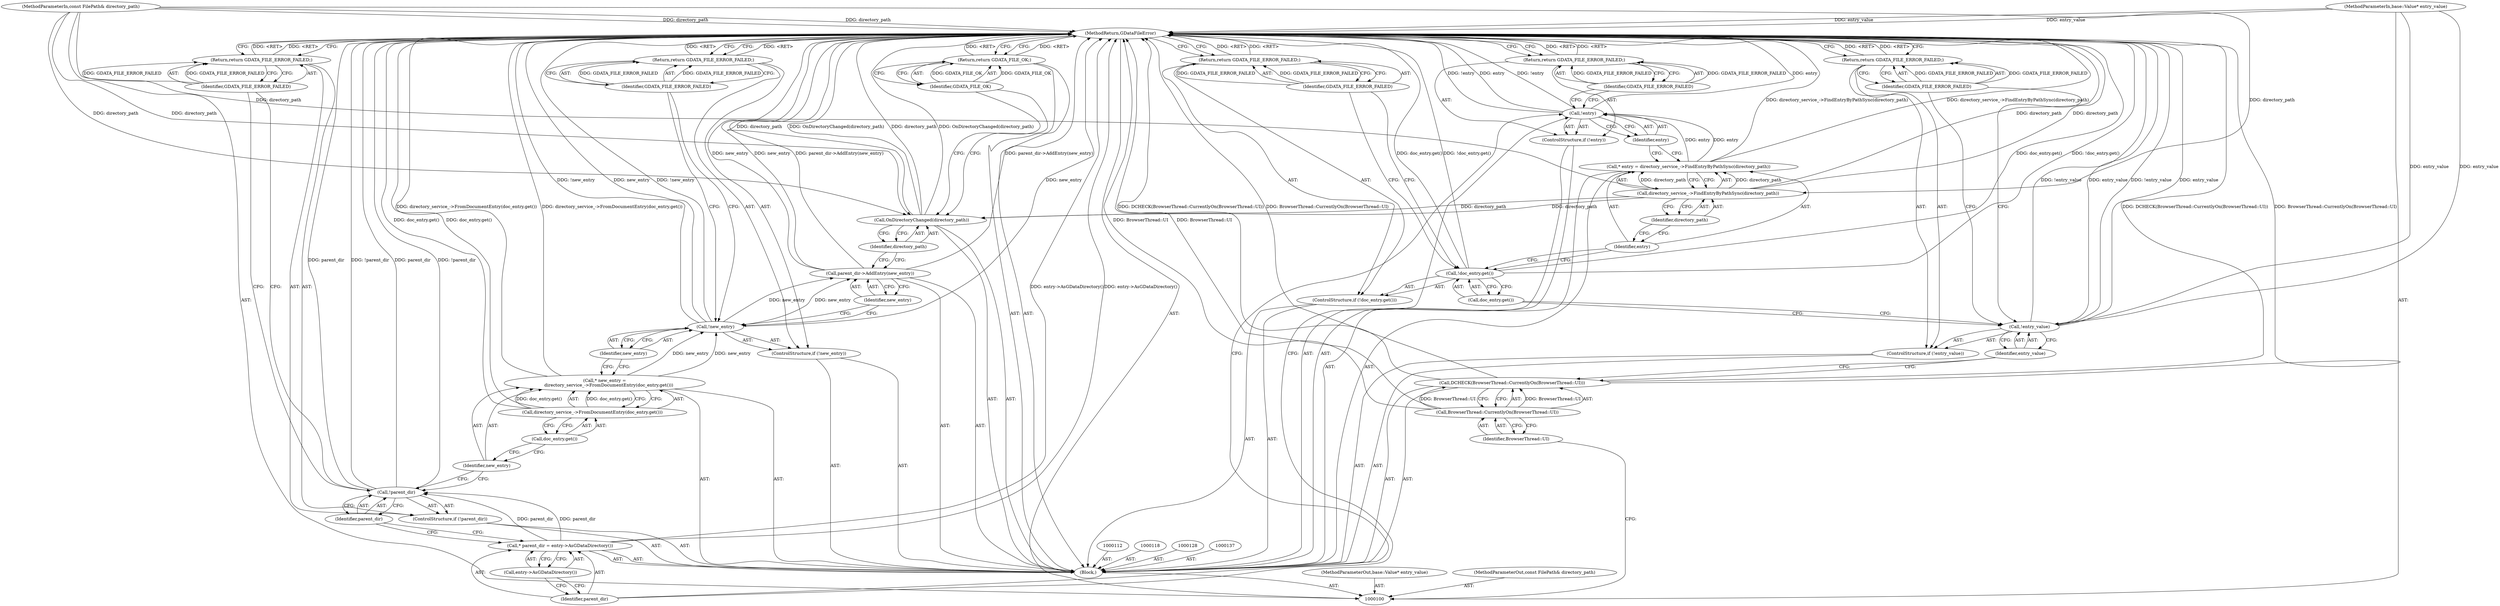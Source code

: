 digraph "0_Chrome_dd3b6fe574edad231c01c78e4647a74c38dc4178" {
"1000153" [label="(MethodReturn,GDataFileError)"];
"1000113" [label="(ControlStructure,if (!doc_entry.get()))"];
"1000114" [label="(Call,!doc_entry.get())"];
"1000115" [label="(Call,doc_entry.get())"];
"1000117" [label="(Identifier,GDATA_FILE_ERROR_FAILED)"];
"1000116" [label="(Return,return GDATA_FILE_ERROR_FAILED;)"];
"1000119" [label="(Call,* entry = directory_service_->FindEntryByPathSync(directory_path))"];
"1000120" [label="(Identifier,entry)"];
"1000121" [label="(Call,directory_service_->FindEntryByPathSync(directory_path))"];
"1000122" [label="(Identifier,directory_path)"];
"1000123" [label="(ControlStructure,if (!entry))"];
"1000124" [label="(Call,!entry)"];
"1000125" [label="(Identifier,entry)"];
"1000127" [label="(Identifier,GDATA_FILE_ERROR_FAILED)"];
"1000126" [label="(Return,return GDATA_FILE_ERROR_FAILED;)"];
"1000129" [label="(Call,* parent_dir = entry->AsGDataDirectory())"];
"1000130" [label="(Identifier,parent_dir)"];
"1000131" [label="(Call,entry->AsGDataDirectory())"];
"1000132" [label="(ControlStructure,if (!parent_dir))"];
"1000133" [label="(Call,!parent_dir)"];
"1000134" [label="(Identifier,parent_dir)"];
"1000136" [label="(Identifier,GDATA_FILE_ERROR_FAILED)"];
"1000135" [label="(Return,return GDATA_FILE_ERROR_FAILED;)"];
"1000102" [label="(MethodParameterIn,base::Value* entry_value)"];
"1000203" [label="(MethodParameterOut,base::Value* entry_value)"];
"1000101" [label="(MethodParameterIn,const FilePath& directory_path)"];
"1000202" [label="(MethodParameterOut,const FilePath& directory_path)"];
"1000103" [label="(Block,)"];
"1000138" [label="(Call,* new_entry =\n      directory_service_->FromDocumentEntry(doc_entry.get()))"];
"1000139" [label="(Identifier,new_entry)"];
"1000141" [label="(Call,doc_entry.get())"];
"1000140" [label="(Call,directory_service_->FromDocumentEntry(doc_entry.get()))"];
"1000142" [label="(ControlStructure,if (!new_entry))"];
"1000143" [label="(Call,!new_entry)"];
"1000144" [label="(Identifier,new_entry)"];
"1000146" [label="(Identifier,GDATA_FILE_ERROR_FAILED)"];
"1000145" [label="(Return,return GDATA_FILE_ERROR_FAILED;)"];
"1000147" [label="(Call,parent_dir->AddEntry(new_entry))"];
"1000148" [label="(Identifier,new_entry)"];
"1000149" [label="(Call,OnDirectoryChanged(directory_path))"];
"1000150" [label="(Identifier,directory_path)"];
"1000151" [label="(Return,return GDATA_FILE_OK;)"];
"1000152" [label="(Identifier,GDATA_FILE_OK)"];
"1000104" [label="(Call,DCHECK(BrowserThread::CurrentlyOn(BrowserThread::UI)))"];
"1000106" [label="(Identifier,BrowserThread::UI)"];
"1000105" [label="(Call,BrowserThread::CurrentlyOn(BrowserThread::UI))"];
"1000107" [label="(ControlStructure,if (!entry_value))"];
"1000108" [label="(Call,!entry_value)"];
"1000109" [label="(Identifier,entry_value)"];
"1000111" [label="(Identifier,GDATA_FILE_ERROR_FAILED)"];
"1000110" [label="(Return,return GDATA_FILE_ERROR_FAILED;)"];
"1000153" -> "1000100"  [label="AST: "];
"1000153" -> "1000110"  [label="CFG: "];
"1000153" -> "1000116"  [label="CFG: "];
"1000153" -> "1000126"  [label="CFG: "];
"1000153" -> "1000135"  [label="CFG: "];
"1000153" -> "1000145"  [label="CFG: "];
"1000153" -> "1000151"  [label="CFG: "];
"1000145" -> "1000153"  [label="DDG: <RET>"];
"1000135" -> "1000153"  [label="DDG: <RET>"];
"1000124" -> "1000153"  [label="DDG: entry"];
"1000124" -> "1000153"  [label="DDG: !entry"];
"1000108" -> "1000153"  [label="DDG: !entry_value"];
"1000108" -> "1000153"  [label="DDG: entry_value"];
"1000104" -> "1000153"  [label="DDG: DCHECK(BrowserThread::CurrentlyOn(BrowserThread::UI))"];
"1000104" -> "1000153"  [label="DDG: BrowserThread::CurrentlyOn(BrowserThread::UI)"];
"1000114" -> "1000153"  [label="DDG: !doc_entry.get()"];
"1000114" -> "1000153"  [label="DDG: doc_entry.get()"];
"1000140" -> "1000153"  [label="DDG: doc_entry.get()"];
"1000138" -> "1000153"  [label="DDG: directory_service_->FromDocumentEntry(doc_entry.get())"];
"1000101" -> "1000153"  [label="DDG: directory_path"];
"1000149" -> "1000153"  [label="DDG: directory_path"];
"1000149" -> "1000153"  [label="DDG: OnDirectoryChanged(directory_path)"];
"1000147" -> "1000153"  [label="DDG: parent_dir->AddEntry(new_entry)"];
"1000147" -> "1000153"  [label="DDG: new_entry"];
"1000143" -> "1000153"  [label="DDG: new_entry"];
"1000143" -> "1000153"  [label="DDG: !new_entry"];
"1000133" -> "1000153"  [label="DDG: parent_dir"];
"1000133" -> "1000153"  [label="DDG: !parent_dir"];
"1000119" -> "1000153"  [label="DDG: directory_service_->FindEntryByPathSync(directory_path)"];
"1000102" -> "1000153"  [label="DDG: entry_value"];
"1000121" -> "1000153"  [label="DDG: directory_path"];
"1000105" -> "1000153"  [label="DDG: BrowserThread::UI"];
"1000129" -> "1000153"  [label="DDG: entry->AsGDataDirectory()"];
"1000116" -> "1000153"  [label="DDG: <RET>"];
"1000126" -> "1000153"  [label="DDG: <RET>"];
"1000151" -> "1000153"  [label="DDG: <RET>"];
"1000110" -> "1000153"  [label="DDG: <RET>"];
"1000113" -> "1000103"  [label="AST: "];
"1000114" -> "1000113"  [label="AST: "];
"1000116" -> "1000113"  [label="AST: "];
"1000114" -> "1000113"  [label="AST: "];
"1000114" -> "1000115"  [label="CFG: "];
"1000115" -> "1000114"  [label="AST: "];
"1000117" -> "1000114"  [label="CFG: "];
"1000120" -> "1000114"  [label="CFG: "];
"1000114" -> "1000153"  [label="DDG: !doc_entry.get()"];
"1000114" -> "1000153"  [label="DDG: doc_entry.get()"];
"1000115" -> "1000114"  [label="AST: "];
"1000115" -> "1000108"  [label="CFG: "];
"1000114" -> "1000115"  [label="CFG: "];
"1000117" -> "1000116"  [label="AST: "];
"1000117" -> "1000114"  [label="CFG: "];
"1000116" -> "1000117"  [label="CFG: "];
"1000117" -> "1000116"  [label="DDG: GDATA_FILE_ERROR_FAILED"];
"1000116" -> "1000113"  [label="AST: "];
"1000116" -> "1000117"  [label="CFG: "];
"1000117" -> "1000116"  [label="AST: "];
"1000153" -> "1000116"  [label="CFG: "];
"1000116" -> "1000153"  [label="DDG: <RET>"];
"1000117" -> "1000116"  [label="DDG: GDATA_FILE_ERROR_FAILED"];
"1000119" -> "1000103"  [label="AST: "];
"1000119" -> "1000121"  [label="CFG: "];
"1000120" -> "1000119"  [label="AST: "];
"1000121" -> "1000119"  [label="AST: "];
"1000125" -> "1000119"  [label="CFG: "];
"1000119" -> "1000153"  [label="DDG: directory_service_->FindEntryByPathSync(directory_path)"];
"1000121" -> "1000119"  [label="DDG: directory_path"];
"1000119" -> "1000124"  [label="DDG: entry"];
"1000120" -> "1000119"  [label="AST: "];
"1000120" -> "1000114"  [label="CFG: "];
"1000122" -> "1000120"  [label="CFG: "];
"1000121" -> "1000119"  [label="AST: "];
"1000121" -> "1000122"  [label="CFG: "];
"1000122" -> "1000121"  [label="AST: "];
"1000119" -> "1000121"  [label="CFG: "];
"1000121" -> "1000153"  [label="DDG: directory_path"];
"1000121" -> "1000119"  [label="DDG: directory_path"];
"1000101" -> "1000121"  [label="DDG: directory_path"];
"1000121" -> "1000149"  [label="DDG: directory_path"];
"1000122" -> "1000121"  [label="AST: "];
"1000122" -> "1000120"  [label="CFG: "];
"1000121" -> "1000122"  [label="CFG: "];
"1000123" -> "1000103"  [label="AST: "];
"1000124" -> "1000123"  [label="AST: "];
"1000126" -> "1000123"  [label="AST: "];
"1000124" -> "1000123"  [label="AST: "];
"1000124" -> "1000125"  [label="CFG: "];
"1000125" -> "1000124"  [label="AST: "];
"1000127" -> "1000124"  [label="CFG: "];
"1000130" -> "1000124"  [label="CFG: "];
"1000124" -> "1000153"  [label="DDG: entry"];
"1000124" -> "1000153"  [label="DDG: !entry"];
"1000119" -> "1000124"  [label="DDG: entry"];
"1000125" -> "1000124"  [label="AST: "];
"1000125" -> "1000119"  [label="CFG: "];
"1000124" -> "1000125"  [label="CFG: "];
"1000127" -> "1000126"  [label="AST: "];
"1000127" -> "1000124"  [label="CFG: "];
"1000126" -> "1000127"  [label="CFG: "];
"1000127" -> "1000126"  [label="DDG: GDATA_FILE_ERROR_FAILED"];
"1000126" -> "1000123"  [label="AST: "];
"1000126" -> "1000127"  [label="CFG: "];
"1000127" -> "1000126"  [label="AST: "];
"1000153" -> "1000126"  [label="CFG: "];
"1000126" -> "1000153"  [label="DDG: <RET>"];
"1000127" -> "1000126"  [label="DDG: GDATA_FILE_ERROR_FAILED"];
"1000129" -> "1000103"  [label="AST: "];
"1000129" -> "1000131"  [label="CFG: "];
"1000130" -> "1000129"  [label="AST: "];
"1000131" -> "1000129"  [label="AST: "];
"1000134" -> "1000129"  [label="CFG: "];
"1000129" -> "1000153"  [label="DDG: entry->AsGDataDirectory()"];
"1000129" -> "1000133"  [label="DDG: parent_dir"];
"1000130" -> "1000129"  [label="AST: "];
"1000130" -> "1000124"  [label="CFG: "];
"1000131" -> "1000130"  [label="CFG: "];
"1000131" -> "1000129"  [label="AST: "];
"1000131" -> "1000130"  [label="CFG: "];
"1000129" -> "1000131"  [label="CFG: "];
"1000132" -> "1000103"  [label="AST: "];
"1000133" -> "1000132"  [label="AST: "];
"1000135" -> "1000132"  [label="AST: "];
"1000133" -> "1000132"  [label="AST: "];
"1000133" -> "1000134"  [label="CFG: "];
"1000134" -> "1000133"  [label="AST: "];
"1000136" -> "1000133"  [label="CFG: "];
"1000139" -> "1000133"  [label="CFG: "];
"1000133" -> "1000153"  [label="DDG: parent_dir"];
"1000133" -> "1000153"  [label="DDG: !parent_dir"];
"1000129" -> "1000133"  [label="DDG: parent_dir"];
"1000134" -> "1000133"  [label="AST: "];
"1000134" -> "1000129"  [label="CFG: "];
"1000133" -> "1000134"  [label="CFG: "];
"1000136" -> "1000135"  [label="AST: "];
"1000136" -> "1000133"  [label="CFG: "];
"1000135" -> "1000136"  [label="CFG: "];
"1000136" -> "1000135"  [label="DDG: GDATA_FILE_ERROR_FAILED"];
"1000135" -> "1000132"  [label="AST: "];
"1000135" -> "1000136"  [label="CFG: "];
"1000136" -> "1000135"  [label="AST: "];
"1000153" -> "1000135"  [label="CFG: "];
"1000135" -> "1000153"  [label="DDG: <RET>"];
"1000136" -> "1000135"  [label="DDG: GDATA_FILE_ERROR_FAILED"];
"1000102" -> "1000100"  [label="AST: "];
"1000102" -> "1000153"  [label="DDG: entry_value"];
"1000102" -> "1000108"  [label="DDG: entry_value"];
"1000203" -> "1000100"  [label="AST: "];
"1000101" -> "1000100"  [label="AST: "];
"1000101" -> "1000153"  [label="DDG: directory_path"];
"1000101" -> "1000121"  [label="DDG: directory_path"];
"1000101" -> "1000149"  [label="DDG: directory_path"];
"1000202" -> "1000100"  [label="AST: "];
"1000103" -> "1000100"  [label="AST: "];
"1000104" -> "1000103"  [label="AST: "];
"1000107" -> "1000103"  [label="AST: "];
"1000112" -> "1000103"  [label="AST: "];
"1000113" -> "1000103"  [label="AST: "];
"1000118" -> "1000103"  [label="AST: "];
"1000119" -> "1000103"  [label="AST: "];
"1000123" -> "1000103"  [label="AST: "];
"1000128" -> "1000103"  [label="AST: "];
"1000129" -> "1000103"  [label="AST: "];
"1000132" -> "1000103"  [label="AST: "];
"1000137" -> "1000103"  [label="AST: "];
"1000138" -> "1000103"  [label="AST: "];
"1000142" -> "1000103"  [label="AST: "];
"1000147" -> "1000103"  [label="AST: "];
"1000149" -> "1000103"  [label="AST: "];
"1000151" -> "1000103"  [label="AST: "];
"1000138" -> "1000103"  [label="AST: "];
"1000138" -> "1000140"  [label="CFG: "];
"1000139" -> "1000138"  [label="AST: "];
"1000140" -> "1000138"  [label="AST: "];
"1000144" -> "1000138"  [label="CFG: "];
"1000138" -> "1000153"  [label="DDG: directory_service_->FromDocumentEntry(doc_entry.get())"];
"1000140" -> "1000138"  [label="DDG: doc_entry.get()"];
"1000138" -> "1000143"  [label="DDG: new_entry"];
"1000139" -> "1000138"  [label="AST: "];
"1000139" -> "1000133"  [label="CFG: "];
"1000141" -> "1000139"  [label="CFG: "];
"1000141" -> "1000140"  [label="AST: "];
"1000141" -> "1000139"  [label="CFG: "];
"1000140" -> "1000141"  [label="CFG: "];
"1000140" -> "1000138"  [label="AST: "];
"1000140" -> "1000141"  [label="CFG: "];
"1000141" -> "1000140"  [label="AST: "];
"1000138" -> "1000140"  [label="CFG: "];
"1000140" -> "1000153"  [label="DDG: doc_entry.get()"];
"1000140" -> "1000138"  [label="DDG: doc_entry.get()"];
"1000142" -> "1000103"  [label="AST: "];
"1000143" -> "1000142"  [label="AST: "];
"1000145" -> "1000142"  [label="AST: "];
"1000143" -> "1000142"  [label="AST: "];
"1000143" -> "1000144"  [label="CFG: "];
"1000144" -> "1000143"  [label="AST: "];
"1000146" -> "1000143"  [label="CFG: "];
"1000148" -> "1000143"  [label="CFG: "];
"1000143" -> "1000153"  [label="DDG: new_entry"];
"1000143" -> "1000153"  [label="DDG: !new_entry"];
"1000138" -> "1000143"  [label="DDG: new_entry"];
"1000143" -> "1000147"  [label="DDG: new_entry"];
"1000144" -> "1000143"  [label="AST: "];
"1000144" -> "1000138"  [label="CFG: "];
"1000143" -> "1000144"  [label="CFG: "];
"1000146" -> "1000145"  [label="AST: "];
"1000146" -> "1000143"  [label="CFG: "];
"1000145" -> "1000146"  [label="CFG: "];
"1000146" -> "1000145"  [label="DDG: GDATA_FILE_ERROR_FAILED"];
"1000145" -> "1000142"  [label="AST: "];
"1000145" -> "1000146"  [label="CFG: "];
"1000146" -> "1000145"  [label="AST: "];
"1000153" -> "1000145"  [label="CFG: "];
"1000145" -> "1000153"  [label="DDG: <RET>"];
"1000146" -> "1000145"  [label="DDG: GDATA_FILE_ERROR_FAILED"];
"1000147" -> "1000103"  [label="AST: "];
"1000147" -> "1000148"  [label="CFG: "];
"1000148" -> "1000147"  [label="AST: "];
"1000150" -> "1000147"  [label="CFG: "];
"1000147" -> "1000153"  [label="DDG: parent_dir->AddEntry(new_entry)"];
"1000147" -> "1000153"  [label="DDG: new_entry"];
"1000143" -> "1000147"  [label="DDG: new_entry"];
"1000148" -> "1000147"  [label="AST: "];
"1000148" -> "1000143"  [label="CFG: "];
"1000147" -> "1000148"  [label="CFG: "];
"1000149" -> "1000103"  [label="AST: "];
"1000149" -> "1000150"  [label="CFG: "];
"1000150" -> "1000149"  [label="AST: "];
"1000152" -> "1000149"  [label="CFG: "];
"1000149" -> "1000153"  [label="DDG: directory_path"];
"1000149" -> "1000153"  [label="DDG: OnDirectoryChanged(directory_path)"];
"1000121" -> "1000149"  [label="DDG: directory_path"];
"1000101" -> "1000149"  [label="DDG: directory_path"];
"1000150" -> "1000149"  [label="AST: "];
"1000150" -> "1000147"  [label="CFG: "];
"1000149" -> "1000150"  [label="CFG: "];
"1000151" -> "1000103"  [label="AST: "];
"1000151" -> "1000152"  [label="CFG: "];
"1000152" -> "1000151"  [label="AST: "];
"1000153" -> "1000151"  [label="CFG: "];
"1000151" -> "1000153"  [label="DDG: <RET>"];
"1000152" -> "1000151"  [label="DDG: GDATA_FILE_OK"];
"1000152" -> "1000151"  [label="AST: "];
"1000152" -> "1000149"  [label="CFG: "];
"1000151" -> "1000152"  [label="CFG: "];
"1000152" -> "1000151"  [label="DDG: GDATA_FILE_OK"];
"1000104" -> "1000103"  [label="AST: "];
"1000104" -> "1000105"  [label="CFG: "];
"1000105" -> "1000104"  [label="AST: "];
"1000109" -> "1000104"  [label="CFG: "];
"1000104" -> "1000153"  [label="DDG: DCHECK(BrowserThread::CurrentlyOn(BrowserThread::UI))"];
"1000104" -> "1000153"  [label="DDG: BrowserThread::CurrentlyOn(BrowserThread::UI)"];
"1000105" -> "1000104"  [label="DDG: BrowserThread::UI"];
"1000106" -> "1000105"  [label="AST: "];
"1000106" -> "1000100"  [label="CFG: "];
"1000105" -> "1000106"  [label="CFG: "];
"1000105" -> "1000104"  [label="AST: "];
"1000105" -> "1000106"  [label="CFG: "];
"1000106" -> "1000105"  [label="AST: "];
"1000104" -> "1000105"  [label="CFG: "];
"1000105" -> "1000153"  [label="DDG: BrowserThread::UI"];
"1000105" -> "1000104"  [label="DDG: BrowserThread::UI"];
"1000107" -> "1000103"  [label="AST: "];
"1000108" -> "1000107"  [label="AST: "];
"1000110" -> "1000107"  [label="AST: "];
"1000108" -> "1000107"  [label="AST: "];
"1000108" -> "1000109"  [label="CFG: "];
"1000109" -> "1000108"  [label="AST: "];
"1000111" -> "1000108"  [label="CFG: "];
"1000115" -> "1000108"  [label="CFG: "];
"1000108" -> "1000153"  [label="DDG: !entry_value"];
"1000108" -> "1000153"  [label="DDG: entry_value"];
"1000102" -> "1000108"  [label="DDG: entry_value"];
"1000109" -> "1000108"  [label="AST: "];
"1000109" -> "1000104"  [label="CFG: "];
"1000108" -> "1000109"  [label="CFG: "];
"1000111" -> "1000110"  [label="AST: "];
"1000111" -> "1000108"  [label="CFG: "];
"1000110" -> "1000111"  [label="CFG: "];
"1000111" -> "1000110"  [label="DDG: GDATA_FILE_ERROR_FAILED"];
"1000110" -> "1000107"  [label="AST: "];
"1000110" -> "1000111"  [label="CFG: "];
"1000111" -> "1000110"  [label="AST: "];
"1000153" -> "1000110"  [label="CFG: "];
"1000110" -> "1000153"  [label="DDG: <RET>"];
"1000111" -> "1000110"  [label="DDG: GDATA_FILE_ERROR_FAILED"];
}
